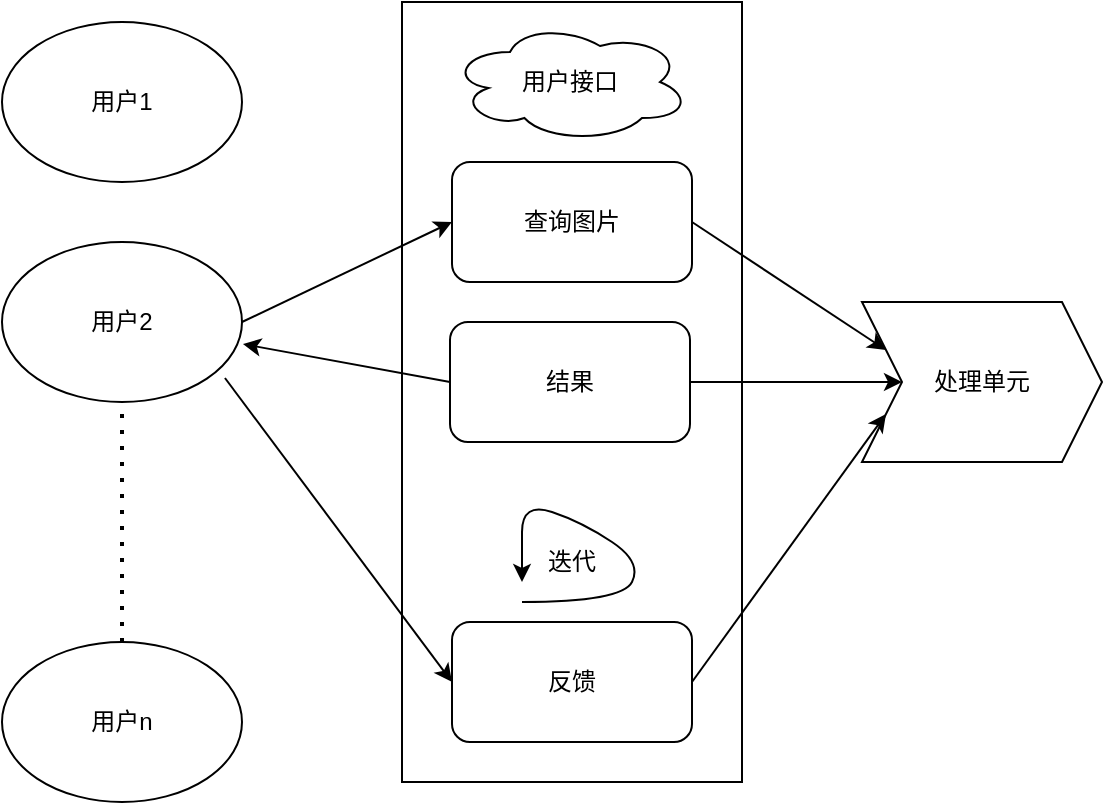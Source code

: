 <mxfile version="14.6.3" type="github">
  <diagram id="qxFryOW7rYrY_4DhTS11" name="Page-1">
    <mxGraphModel dx="942" dy="624" grid="1" gridSize="10" guides="1" tooltips="1" connect="1" arrows="1" fold="1" page="1" pageScale="1" pageWidth="827" pageHeight="1169" math="0" shadow="0">
      <root>
        <mxCell id="0" />
        <mxCell id="1" parent="0" />
        <mxCell id="jwHxJV3Sojt92m4TJxqN-2" value="用户2" style="ellipse;whiteSpace=wrap;html=1;" vertex="1" parent="1">
          <mxGeometry x="70" y="240" width="120" height="80" as="geometry" />
        </mxCell>
        <mxCell id="jwHxJV3Sojt92m4TJxqN-3" value="用户1" style="ellipse;whiteSpace=wrap;html=1;" vertex="1" parent="1">
          <mxGeometry x="70" y="130" width="120" height="80" as="geometry" />
        </mxCell>
        <mxCell id="jwHxJV3Sojt92m4TJxqN-4" value="用户n" style="ellipse;whiteSpace=wrap;html=1;" vertex="1" parent="1">
          <mxGeometry x="70" y="440" width="120" height="80" as="geometry" />
        </mxCell>
        <mxCell id="jwHxJV3Sojt92m4TJxqN-5" value="" style="endArrow=none;dashed=1;html=1;dashPattern=1 3;strokeWidth=2;entryX=0.5;entryY=1;entryDx=0;entryDy=0;exitX=0.5;exitY=0;exitDx=0;exitDy=0;" edge="1" parent="1" source="jwHxJV3Sojt92m4TJxqN-4" target="jwHxJV3Sojt92m4TJxqN-2">
          <mxGeometry width="50" height="50" relative="1" as="geometry">
            <mxPoint x="390" y="350" as="sourcePoint" />
            <mxPoint x="440" y="300" as="targetPoint" />
            <Array as="points" />
          </mxGeometry>
        </mxCell>
        <mxCell id="jwHxJV3Sojt92m4TJxqN-6" value="" style="rounded=0;whiteSpace=wrap;html=1;" vertex="1" parent="1">
          <mxGeometry x="270" y="120" width="170" height="390" as="geometry" />
        </mxCell>
        <mxCell id="jwHxJV3Sojt92m4TJxqN-8" value="用户接口" style="ellipse;shape=cloud;whiteSpace=wrap;html=1;" vertex="1" parent="1">
          <mxGeometry x="294" y="130" width="120" height="60" as="geometry" />
        </mxCell>
        <mxCell id="jwHxJV3Sojt92m4TJxqN-9" value="查询图片" style="rounded=1;whiteSpace=wrap;html=1;" vertex="1" parent="1">
          <mxGeometry x="295" y="200" width="120" height="60" as="geometry" />
        </mxCell>
        <mxCell id="jwHxJV3Sojt92m4TJxqN-11" value="" style="endArrow=classic;html=1;exitX=1;exitY=0.5;exitDx=0;exitDy=0;entryX=0;entryY=0.5;entryDx=0;entryDy=0;" edge="1" parent="1" source="jwHxJV3Sojt92m4TJxqN-2" target="jwHxJV3Sojt92m4TJxqN-9">
          <mxGeometry width="50" height="50" relative="1" as="geometry">
            <mxPoint x="390" y="350" as="sourcePoint" />
            <mxPoint x="440" y="300" as="targetPoint" />
          </mxGeometry>
        </mxCell>
        <mxCell id="jwHxJV3Sojt92m4TJxqN-13" value="结果" style="rounded=1;whiteSpace=wrap;html=1;" vertex="1" parent="1">
          <mxGeometry x="294" y="280" width="120" height="60" as="geometry" />
        </mxCell>
        <mxCell id="jwHxJV3Sojt92m4TJxqN-14" value="反馈" style="rounded=1;whiteSpace=wrap;html=1;" vertex="1" parent="1">
          <mxGeometry x="295" y="430" width="120" height="60" as="geometry" />
        </mxCell>
        <mxCell id="jwHxJV3Sojt92m4TJxqN-15" value="" style="endArrow=classic;html=1;exitX=0;exitY=0.5;exitDx=0;exitDy=0;entryX=1.004;entryY=0.638;entryDx=0;entryDy=0;entryPerimeter=0;" edge="1" parent="1" source="jwHxJV3Sojt92m4TJxqN-13" target="jwHxJV3Sojt92m4TJxqN-2">
          <mxGeometry width="50" height="50" relative="1" as="geometry">
            <mxPoint x="390" y="350" as="sourcePoint" />
            <mxPoint x="440" y="300" as="targetPoint" />
          </mxGeometry>
        </mxCell>
        <mxCell id="jwHxJV3Sojt92m4TJxqN-20" value="" style="curved=1;endArrow=classic;html=1;" edge="1" parent="1">
          <mxGeometry width="50" height="50" relative="1" as="geometry">
            <mxPoint x="330" y="420" as="sourcePoint" />
            <mxPoint x="330" y="410" as="targetPoint" />
            <Array as="points">
              <mxPoint x="380" y="420" />
              <mxPoint x="390" y="400" />
              <mxPoint x="360" y="380" />
              <mxPoint x="330" y="370" />
              <mxPoint x="330" y="400" />
              <mxPoint x="330" y="410" />
            </Array>
          </mxGeometry>
        </mxCell>
        <mxCell id="jwHxJV3Sojt92m4TJxqN-21" value="迭代" style="text;html=1;strokeColor=none;fillColor=none;align=center;verticalAlign=middle;whiteSpace=wrap;rounded=0;" vertex="1" parent="1">
          <mxGeometry x="335" y="390" width="40" height="20" as="geometry" />
        </mxCell>
        <mxCell id="jwHxJV3Sojt92m4TJxqN-23" value="" style="endArrow=classic;html=1;exitX=0.929;exitY=0.85;exitDx=0;exitDy=0;exitPerimeter=0;entryX=0;entryY=0.5;entryDx=0;entryDy=0;" edge="1" parent="1" source="jwHxJV3Sojt92m4TJxqN-2" target="jwHxJV3Sojt92m4TJxqN-14">
          <mxGeometry width="50" height="50" relative="1" as="geometry">
            <mxPoint x="190" y="400" as="sourcePoint" />
            <mxPoint x="240" y="350" as="targetPoint" />
          </mxGeometry>
        </mxCell>
        <mxCell id="jwHxJV3Sojt92m4TJxqN-24" value="处理单元" style="shape=step;perimeter=stepPerimeter;whiteSpace=wrap;html=1;fixedSize=1;" vertex="1" parent="1">
          <mxGeometry x="500" y="270" width="120" height="80" as="geometry" />
        </mxCell>
        <mxCell id="jwHxJV3Sojt92m4TJxqN-26" value="" style="endArrow=classic;html=1;exitX=1;exitY=0.5;exitDx=0;exitDy=0;entryX=0;entryY=0.25;entryDx=0;entryDy=0;" edge="1" parent="1" source="jwHxJV3Sojt92m4TJxqN-9" target="jwHxJV3Sojt92m4TJxqN-24">
          <mxGeometry width="50" height="50" relative="1" as="geometry">
            <mxPoint x="450" y="280" as="sourcePoint" />
            <mxPoint x="500" y="230" as="targetPoint" />
          </mxGeometry>
        </mxCell>
        <mxCell id="jwHxJV3Sojt92m4TJxqN-27" value="" style="endArrow=classic;html=1;exitX=1;exitY=0.5;exitDx=0;exitDy=0;" edge="1" parent="1" source="jwHxJV3Sojt92m4TJxqN-13" target="jwHxJV3Sojt92m4TJxqN-24">
          <mxGeometry width="50" height="50" relative="1" as="geometry">
            <mxPoint x="440" y="340" as="sourcePoint" />
            <mxPoint x="490" y="290" as="targetPoint" />
          </mxGeometry>
        </mxCell>
        <mxCell id="jwHxJV3Sojt92m4TJxqN-28" value="" style="endArrow=classic;html=1;exitX=1;exitY=0.5;exitDx=0;exitDy=0;entryX=0;entryY=0.75;entryDx=0;entryDy=0;" edge="1" parent="1" source="jwHxJV3Sojt92m4TJxqN-14" target="jwHxJV3Sojt92m4TJxqN-24">
          <mxGeometry width="50" height="50" relative="1" as="geometry">
            <mxPoint x="420" y="460" as="sourcePoint" />
            <mxPoint x="470" y="410" as="targetPoint" />
          </mxGeometry>
        </mxCell>
      </root>
    </mxGraphModel>
  </diagram>
</mxfile>
